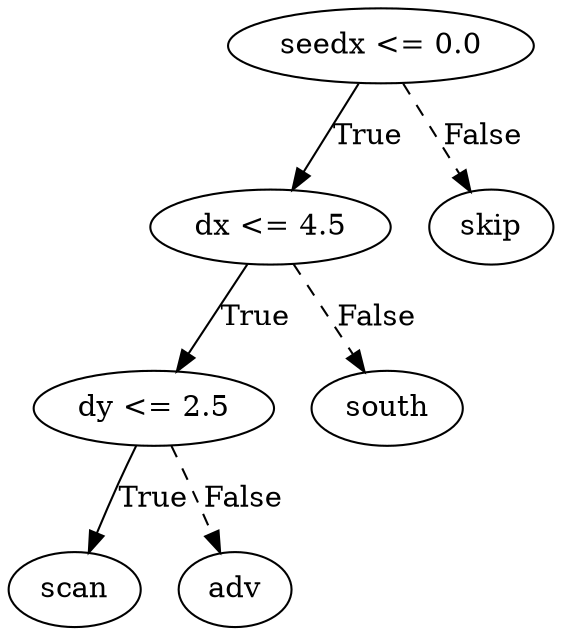 digraph {
0 [label="seedx <= 0.0"];
1 [label="dx <= 4.5"];
2 [label="dy <= 2.5"];
3 [label="scan"];
2 -> 3 [label="True"];
4 [label="adv"];
2 -> 4 [style="dashed", label="False"];
1 -> 2 [label="True"];
5 [label="south"];
1 -> 5 [style="dashed", label="False"];
0 -> 1 [label="True"];
6 [label="skip"];
0 -> 6 [style="dashed", label="False"];

}